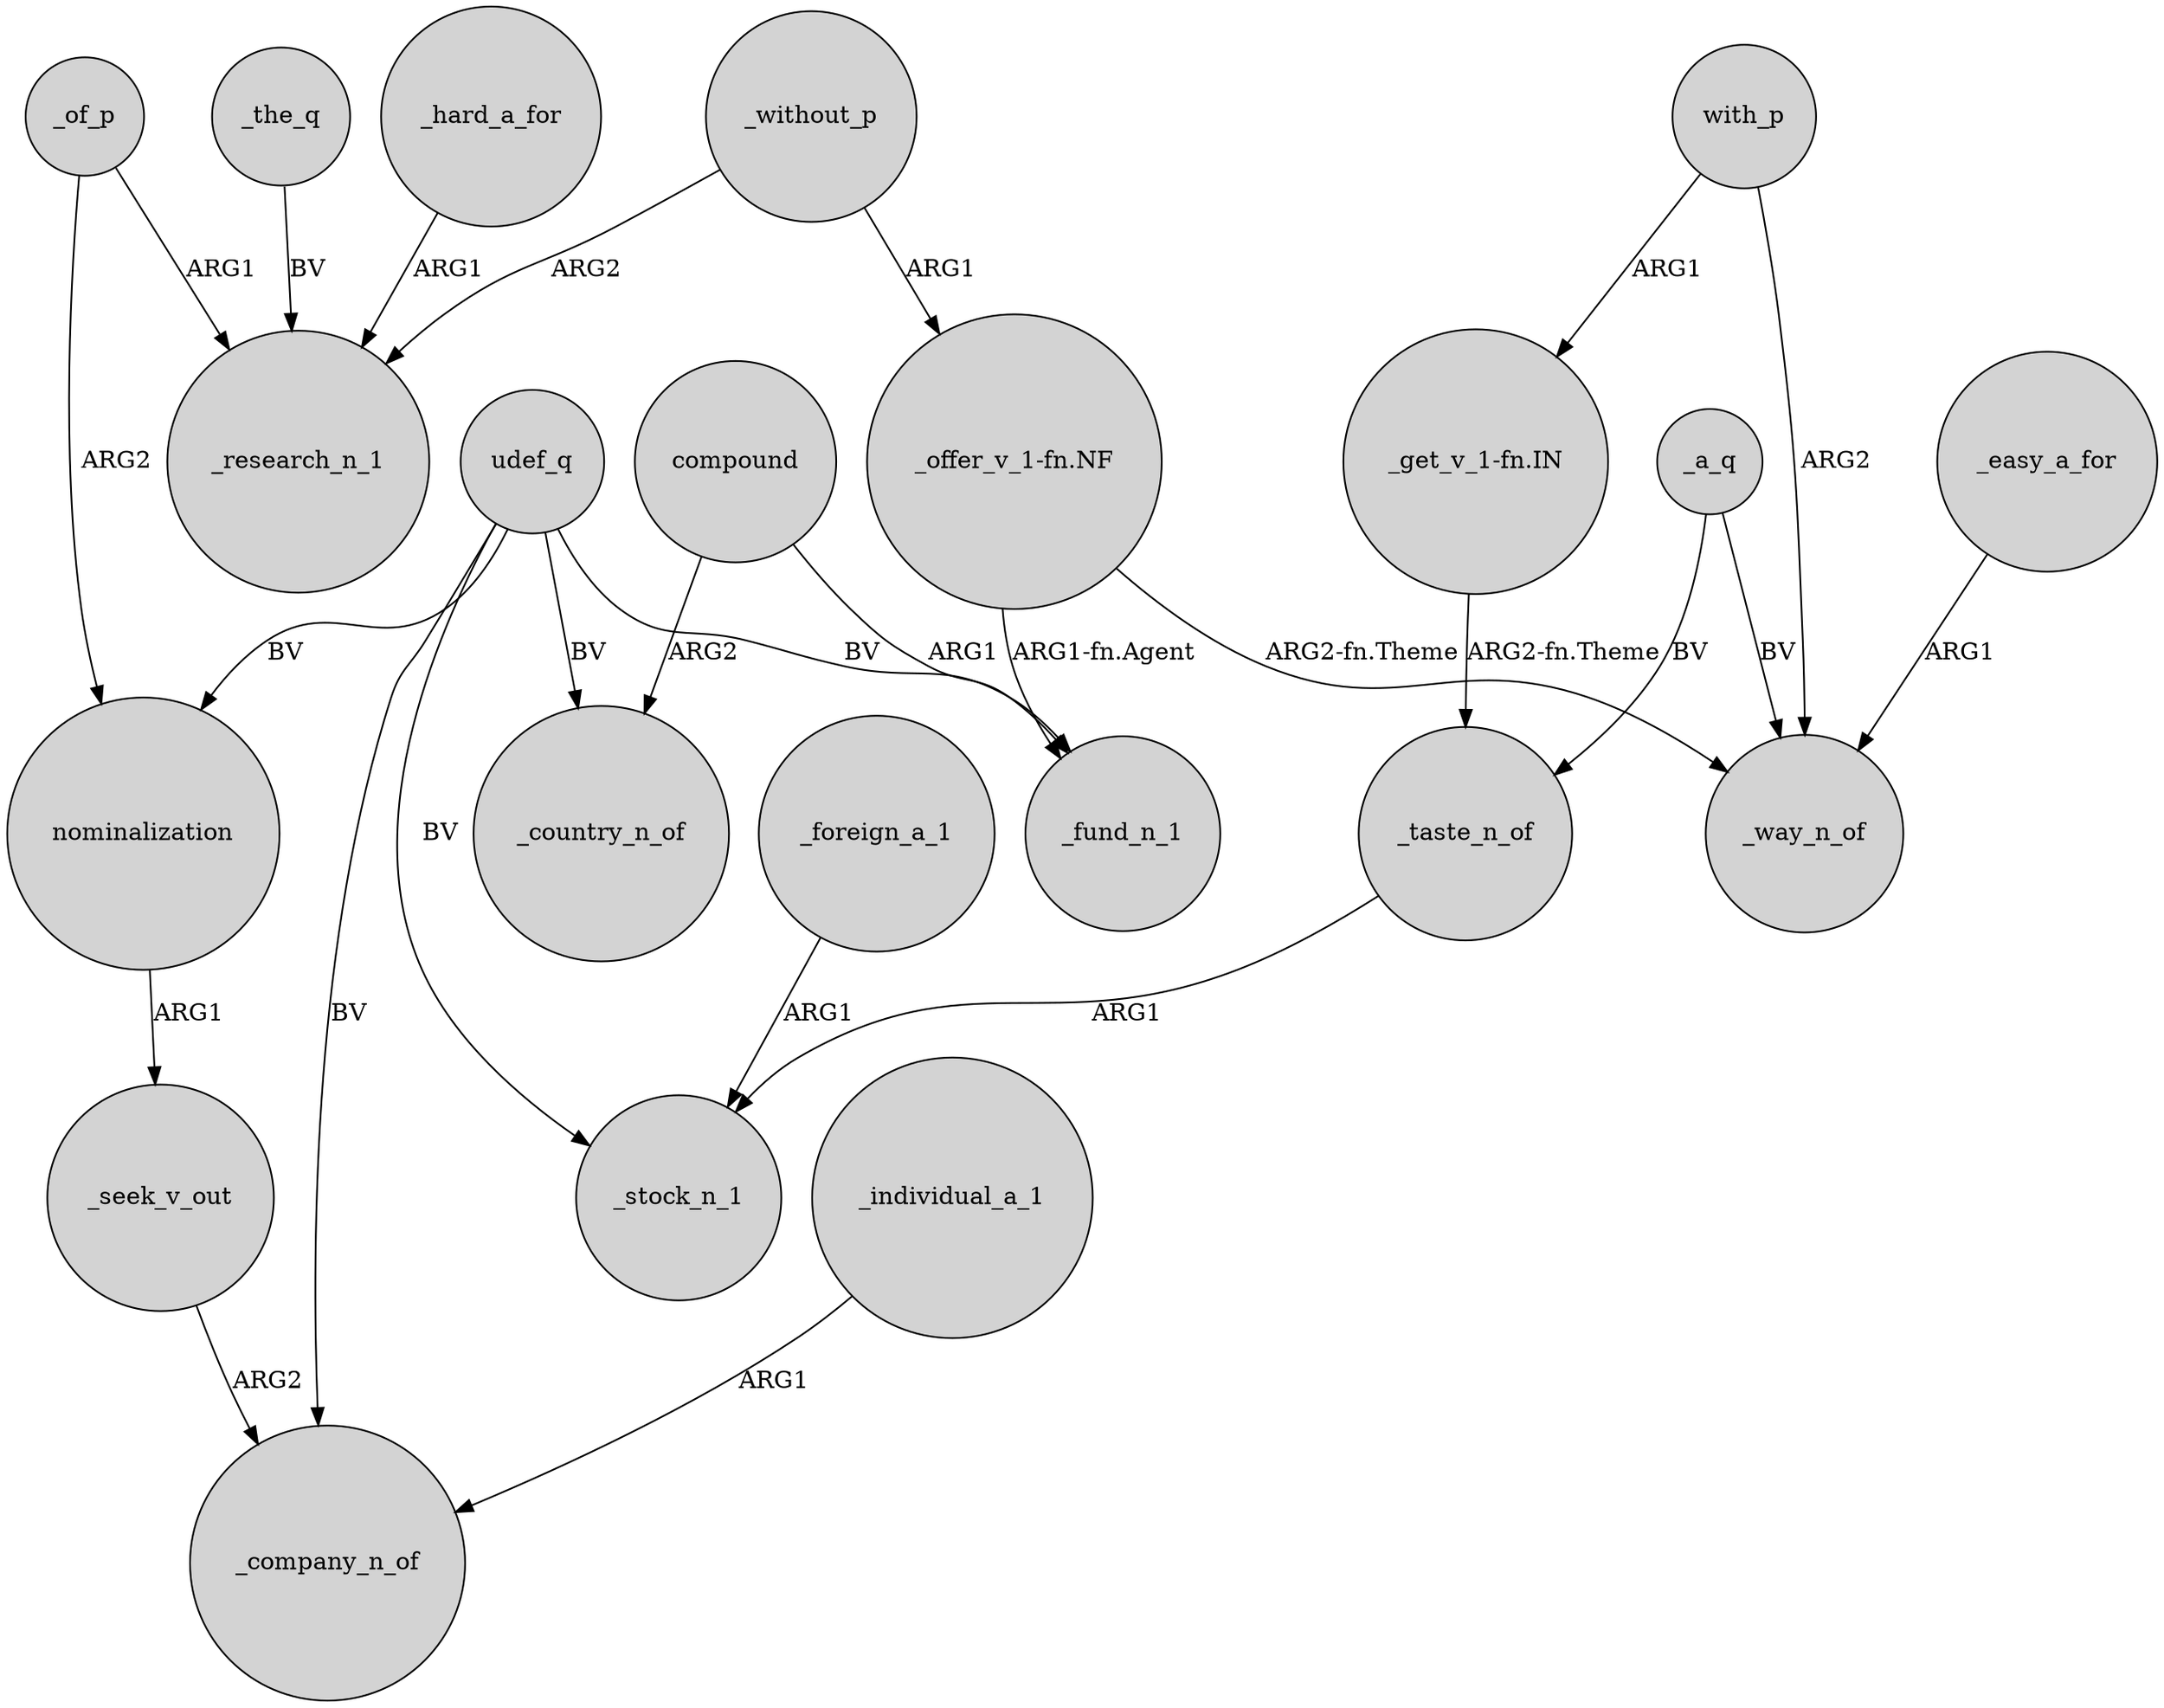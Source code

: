 digraph {
	node [shape=circle style=filled]
	with_p -> "_get_v_1-fn.IN" [label=ARG1]
	"_get_v_1-fn.IN" -> _taste_n_of [label="ARG2-fn.Theme"]
	_hard_a_for -> _research_n_1 [label=ARG1]
	_the_q -> _research_n_1 [label=BV]
	"_offer_v_1-fn.NF" -> _way_n_of [label="ARG2-fn.Theme"]
	_taste_n_of -> _stock_n_1 [label=ARG1]
	_without_p -> "_offer_v_1-fn.NF" [label=ARG1]
	_of_p -> _research_n_1 [label=ARG1]
	with_p -> _way_n_of [label=ARG2]
	_easy_a_for -> _way_n_of [label=ARG1]
	nominalization -> _seek_v_out [label=ARG1]
	udef_q -> _country_n_of [label=BV]
	"_offer_v_1-fn.NF" -> _fund_n_1 [label="ARG1-fn.Agent"]
	udef_q -> _stock_n_1 [label=BV]
	_without_p -> _research_n_1 [label=ARG2]
	_seek_v_out -> _company_n_of [label=ARG2]
	_individual_a_1 -> _company_n_of [label=ARG1]
	_of_p -> nominalization [label=ARG2]
	udef_q -> _fund_n_1 [label=BV]
	udef_q -> nominalization [label=BV]
	_foreign_a_1 -> _stock_n_1 [label=ARG1]
	_a_q -> _taste_n_of [label=BV]
	_a_q -> _way_n_of [label=BV]
	udef_q -> _company_n_of [label=BV]
	compound -> _country_n_of [label=ARG2]
	compound -> _fund_n_1 [label=ARG1]
}
